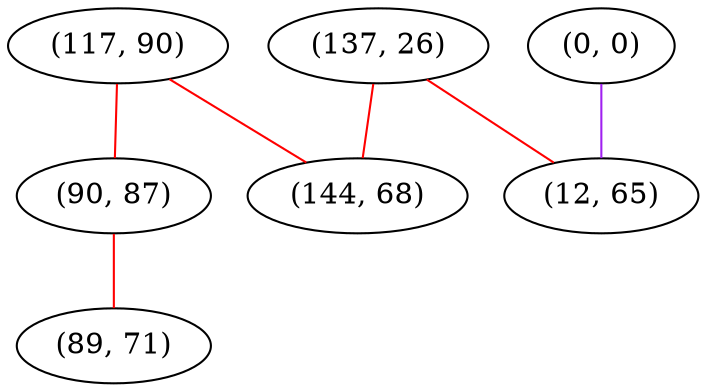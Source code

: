 graph "" {
"(137, 26)";
"(0, 0)";
"(117, 90)";
"(144, 68)";
"(90, 87)";
"(89, 71)";
"(12, 65)";
"(137, 26)" -- "(12, 65)"  [color=red, key=0, weight=1];
"(137, 26)" -- "(144, 68)"  [color=red, key=0, weight=1];
"(0, 0)" -- "(12, 65)"  [color=purple, key=0, weight=4];
"(117, 90)" -- "(90, 87)"  [color=red, key=0, weight=1];
"(117, 90)" -- "(144, 68)"  [color=red, key=0, weight=1];
"(90, 87)" -- "(89, 71)"  [color=red, key=0, weight=1];
}
